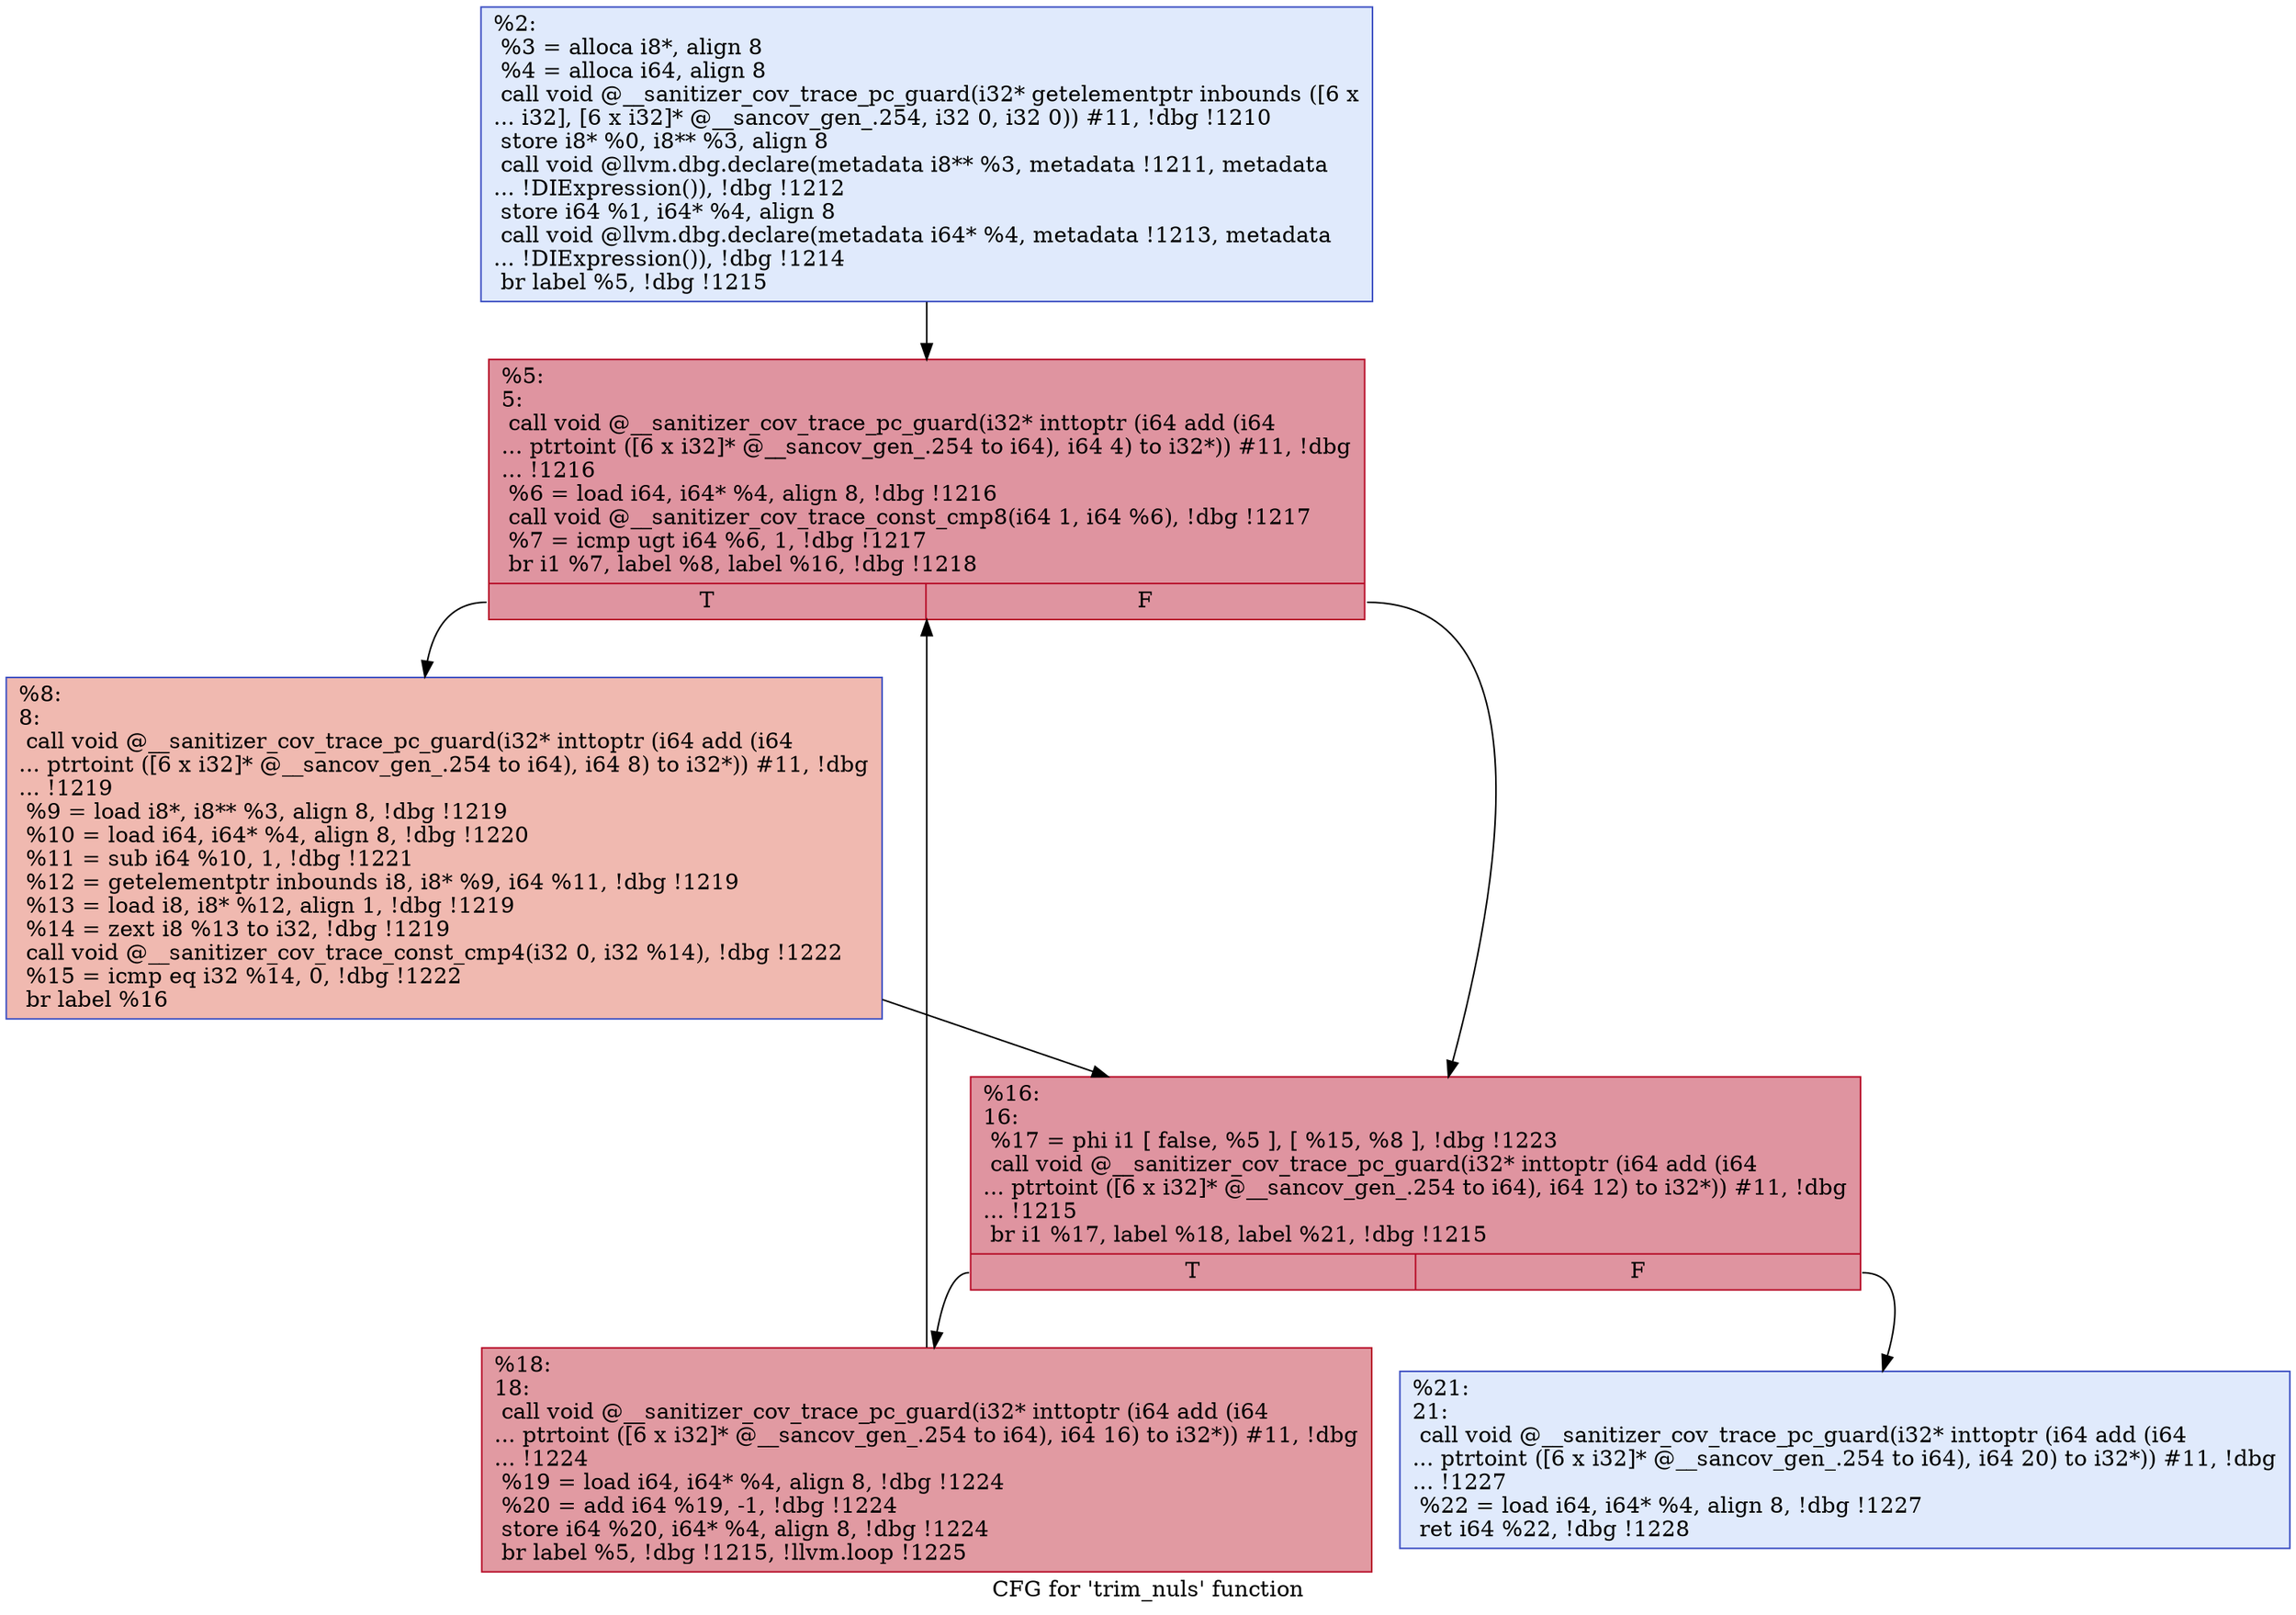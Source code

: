 digraph "CFG for 'trim_nuls' function" {
	label="CFG for 'trim_nuls' function";

	Node0x5573ac974cd0 [shape=record,color="#3d50c3ff", style=filled, fillcolor="#b9d0f970",label="{%2:\l  %3 = alloca i8*, align 8\l  %4 = alloca i64, align 8\l  call void @__sanitizer_cov_trace_pc_guard(i32* getelementptr inbounds ([6 x\l... i32], [6 x i32]* @__sancov_gen_.254, i32 0, i32 0)) #11, !dbg !1210\l  store i8* %0, i8** %3, align 8\l  call void @llvm.dbg.declare(metadata i8** %3, metadata !1211, metadata\l... !DIExpression()), !dbg !1212\l  store i64 %1, i64* %4, align 8\l  call void @llvm.dbg.declare(metadata i64* %4, metadata !1213, metadata\l... !DIExpression()), !dbg !1214\l  br label %5, !dbg !1215\l}"];
	Node0x5573ac974cd0 -> Node0x5573ac9796e0;
	Node0x5573ac9796e0 [shape=record,color="#b70d28ff", style=filled, fillcolor="#b70d2870",label="{%5:\l5:                                                \l  call void @__sanitizer_cov_trace_pc_guard(i32* inttoptr (i64 add (i64\l... ptrtoint ([6 x i32]* @__sancov_gen_.254 to i64), i64 4) to i32*)) #11, !dbg\l... !1216\l  %6 = load i64, i64* %4, align 8, !dbg !1216\l  call void @__sanitizer_cov_trace_const_cmp8(i64 1, i64 %6), !dbg !1217\l  %7 = icmp ugt i64 %6, 1, !dbg !1217\l  br i1 %7, label %8, label %16, !dbg !1218\l|{<s0>T|<s1>F}}"];
	Node0x5573ac9796e0:s0 -> Node0x5573ac979730;
	Node0x5573ac9796e0:s1 -> Node0x5573ac979780;
	Node0x5573ac979730 [shape=record,color="#3d50c3ff", style=filled, fillcolor="#de614d70",label="{%8:\l8:                                                \l  call void @__sanitizer_cov_trace_pc_guard(i32* inttoptr (i64 add (i64\l... ptrtoint ([6 x i32]* @__sancov_gen_.254 to i64), i64 8) to i32*)) #11, !dbg\l... !1219\l  %9 = load i8*, i8** %3, align 8, !dbg !1219\l  %10 = load i64, i64* %4, align 8, !dbg !1220\l  %11 = sub i64 %10, 1, !dbg !1221\l  %12 = getelementptr inbounds i8, i8* %9, i64 %11, !dbg !1219\l  %13 = load i8, i8* %12, align 1, !dbg !1219\l  %14 = zext i8 %13 to i32, !dbg !1219\l  call void @__sanitizer_cov_trace_const_cmp4(i32 0, i32 %14), !dbg !1222\l  %15 = icmp eq i32 %14, 0, !dbg !1222\l  br label %16\l}"];
	Node0x5573ac979730 -> Node0x5573ac979780;
	Node0x5573ac979780 [shape=record,color="#b70d28ff", style=filled, fillcolor="#b70d2870",label="{%16:\l16:                                               \l  %17 = phi i1 [ false, %5 ], [ %15, %8 ], !dbg !1223\l  call void @__sanitizer_cov_trace_pc_guard(i32* inttoptr (i64 add (i64\l... ptrtoint ([6 x i32]* @__sancov_gen_.254 to i64), i64 12) to i32*)) #11, !dbg\l... !1215\l  br i1 %17, label %18, label %21, !dbg !1215\l|{<s0>T|<s1>F}}"];
	Node0x5573ac979780:s0 -> Node0x5573ac9797d0;
	Node0x5573ac979780:s1 -> Node0x5573ac979820;
	Node0x5573ac9797d0 [shape=record,color="#b70d28ff", style=filled, fillcolor="#bb1b2c70",label="{%18:\l18:                                               \l  call void @__sanitizer_cov_trace_pc_guard(i32* inttoptr (i64 add (i64\l... ptrtoint ([6 x i32]* @__sancov_gen_.254 to i64), i64 16) to i32*)) #11, !dbg\l... !1224\l  %19 = load i64, i64* %4, align 8, !dbg !1224\l  %20 = add i64 %19, -1, !dbg !1224\l  store i64 %20, i64* %4, align 8, !dbg !1224\l  br label %5, !dbg !1215, !llvm.loop !1225\l}"];
	Node0x5573ac9797d0 -> Node0x5573ac9796e0;
	Node0x5573ac979820 [shape=record,color="#3d50c3ff", style=filled, fillcolor="#b9d0f970",label="{%21:\l21:                                               \l  call void @__sanitizer_cov_trace_pc_guard(i32* inttoptr (i64 add (i64\l... ptrtoint ([6 x i32]* @__sancov_gen_.254 to i64), i64 20) to i32*)) #11, !dbg\l... !1227\l  %22 = load i64, i64* %4, align 8, !dbg !1227\l  ret i64 %22, !dbg !1228\l}"];
}

